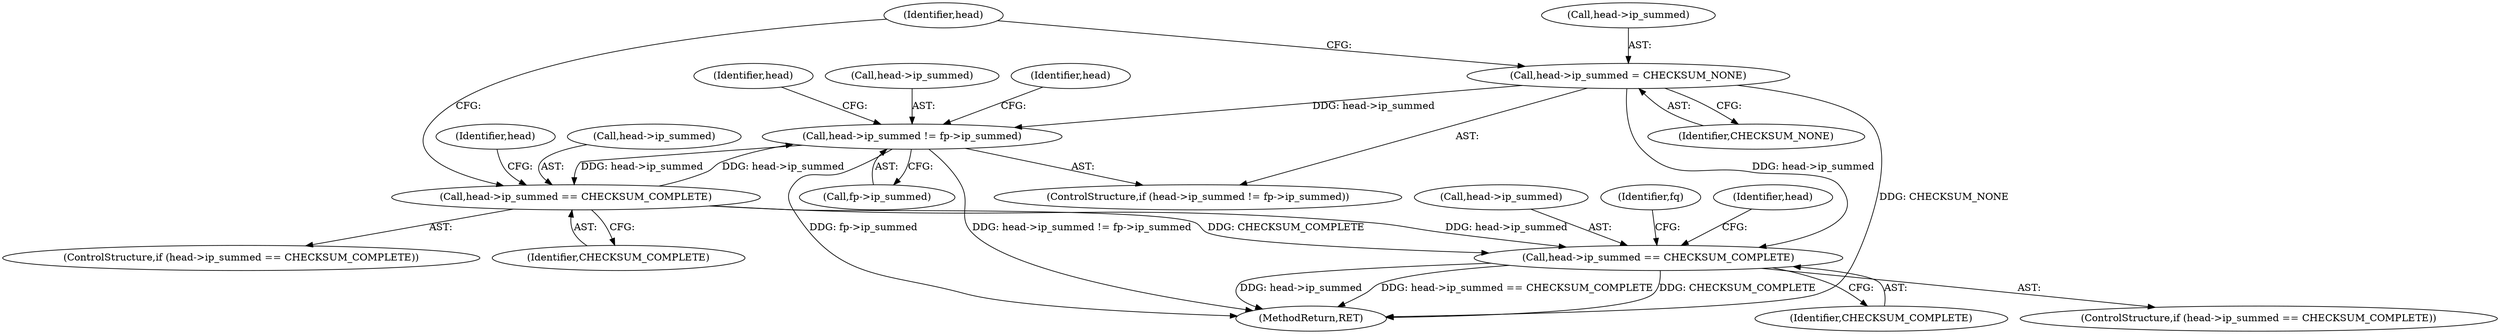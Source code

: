 digraph "0_linux_9e2dcf72023d1447f09c47d77c99b0c49659e5ce_0@pointer" {
"1000393" [label="(Call,head->ip_summed != fp->ip_summed)"];
"1000400" [label="(Call,head->ip_summed = CHECKSUM_NONE)"];
"1000407" [label="(Call,head->ip_summed == CHECKSUM_COMPLETE)"];
"1000393" [label="(Call,head->ip_summed != fp->ip_summed)"];
"1000465" [label="(Call,head->ip_summed == CHECKSUM_COMPLETE)"];
"1000425" [label="(Identifier,head)"];
"1000414" [label="(Identifier,head)"];
"1000464" [label="(ControlStructure,if (head->ip_summed == CHECKSUM_COMPLETE))"];
"1000411" [label="(Identifier,CHECKSUM_COMPLETE)"];
"1000394" [label="(Call,head->ip_summed)"];
"1000393" [label="(Call,head->ip_summed != fp->ip_summed)"];
"1000402" [label="(Identifier,head)"];
"1000401" [label="(Call,head->ip_summed)"];
"1000554" [label="(MethodReturn,RET)"];
"1000469" [label="(Identifier,CHECKSUM_COMPLETE)"];
"1000407" [label="(Call,head->ip_summed == CHECKSUM_COMPLETE)"];
"1000404" [label="(Identifier,CHECKSUM_NONE)"];
"1000465" [label="(Call,head->ip_summed == CHECKSUM_COMPLETE)"];
"1000397" [label="(Call,fp->ip_summed)"];
"1000466" [label="(Call,head->ip_summed)"];
"1000485" [label="(Identifier,fq)"];
"1000472" [label="(Identifier,head)"];
"1000392" [label="(ControlStructure,if (head->ip_summed != fp->ip_summed))"];
"1000406" [label="(ControlStructure,if (head->ip_summed == CHECKSUM_COMPLETE))"];
"1000408" [label="(Call,head->ip_summed)"];
"1000409" [label="(Identifier,head)"];
"1000400" [label="(Call,head->ip_summed = CHECKSUM_NONE)"];
"1000393" -> "1000392"  [label="AST: "];
"1000393" -> "1000397"  [label="CFG: "];
"1000394" -> "1000393"  [label="AST: "];
"1000397" -> "1000393"  [label="AST: "];
"1000402" -> "1000393"  [label="CFG: "];
"1000409" -> "1000393"  [label="CFG: "];
"1000393" -> "1000554"  [label="DDG: fp->ip_summed"];
"1000393" -> "1000554"  [label="DDG: head->ip_summed != fp->ip_summed"];
"1000400" -> "1000393"  [label="DDG: head->ip_summed"];
"1000407" -> "1000393"  [label="DDG: head->ip_summed"];
"1000393" -> "1000407"  [label="DDG: head->ip_summed"];
"1000400" -> "1000392"  [label="AST: "];
"1000400" -> "1000404"  [label="CFG: "];
"1000401" -> "1000400"  [label="AST: "];
"1000404" -> "1000400"  [label="AST: "];
"1000425" -> "1000400"  [label="CFG: "];
"1000400" -> "1000554"  [label="DDG: CHECKSUM_NONE"];
"1000400" -> "1000465"  [label="DDG: head->ip_summed"];
"1000407" -> "1000406"  [label="AST: "];
"1000407" -> "1000411"  [label="CFG: "];
"1000408" -> "1000407"  [label="AST: "];
"1000411" -> "1000407"  [label="AST: "];
"1000414" -> "1000407"  [label="CFG: "];
"1000425" -> "1000407"  [label="CFG: "];
"1000407" -> "1000465"  [label="DDG: head->ip_summed"];
"1000407" -> "1000465"  [label="DDG: CHECKSUM_COMPLETE"];
"1000465" -> "1000464"  [label="AST: "];
"1000465" -> "1000469"  [label="CFG: "];
"1000466" -> "1000465"  [label="AST: "];
"1000469" -> "1000465"  [label="AST: "];
"1000472" -> "1000465"  [label="CFG: "];
"1000485" -> "1000465"  [label="CFG: "];
"1000465" -> "1000554"  [label="DDG: head->ip_summed == CHECKSUM_COMPLETE"];
"1000465" -> "1000554"  [label="DDG: CHECKSUM_COMPLETE"];
"1000465" -> "1000554"  [label="DDG: head->ip_summed"];
}
